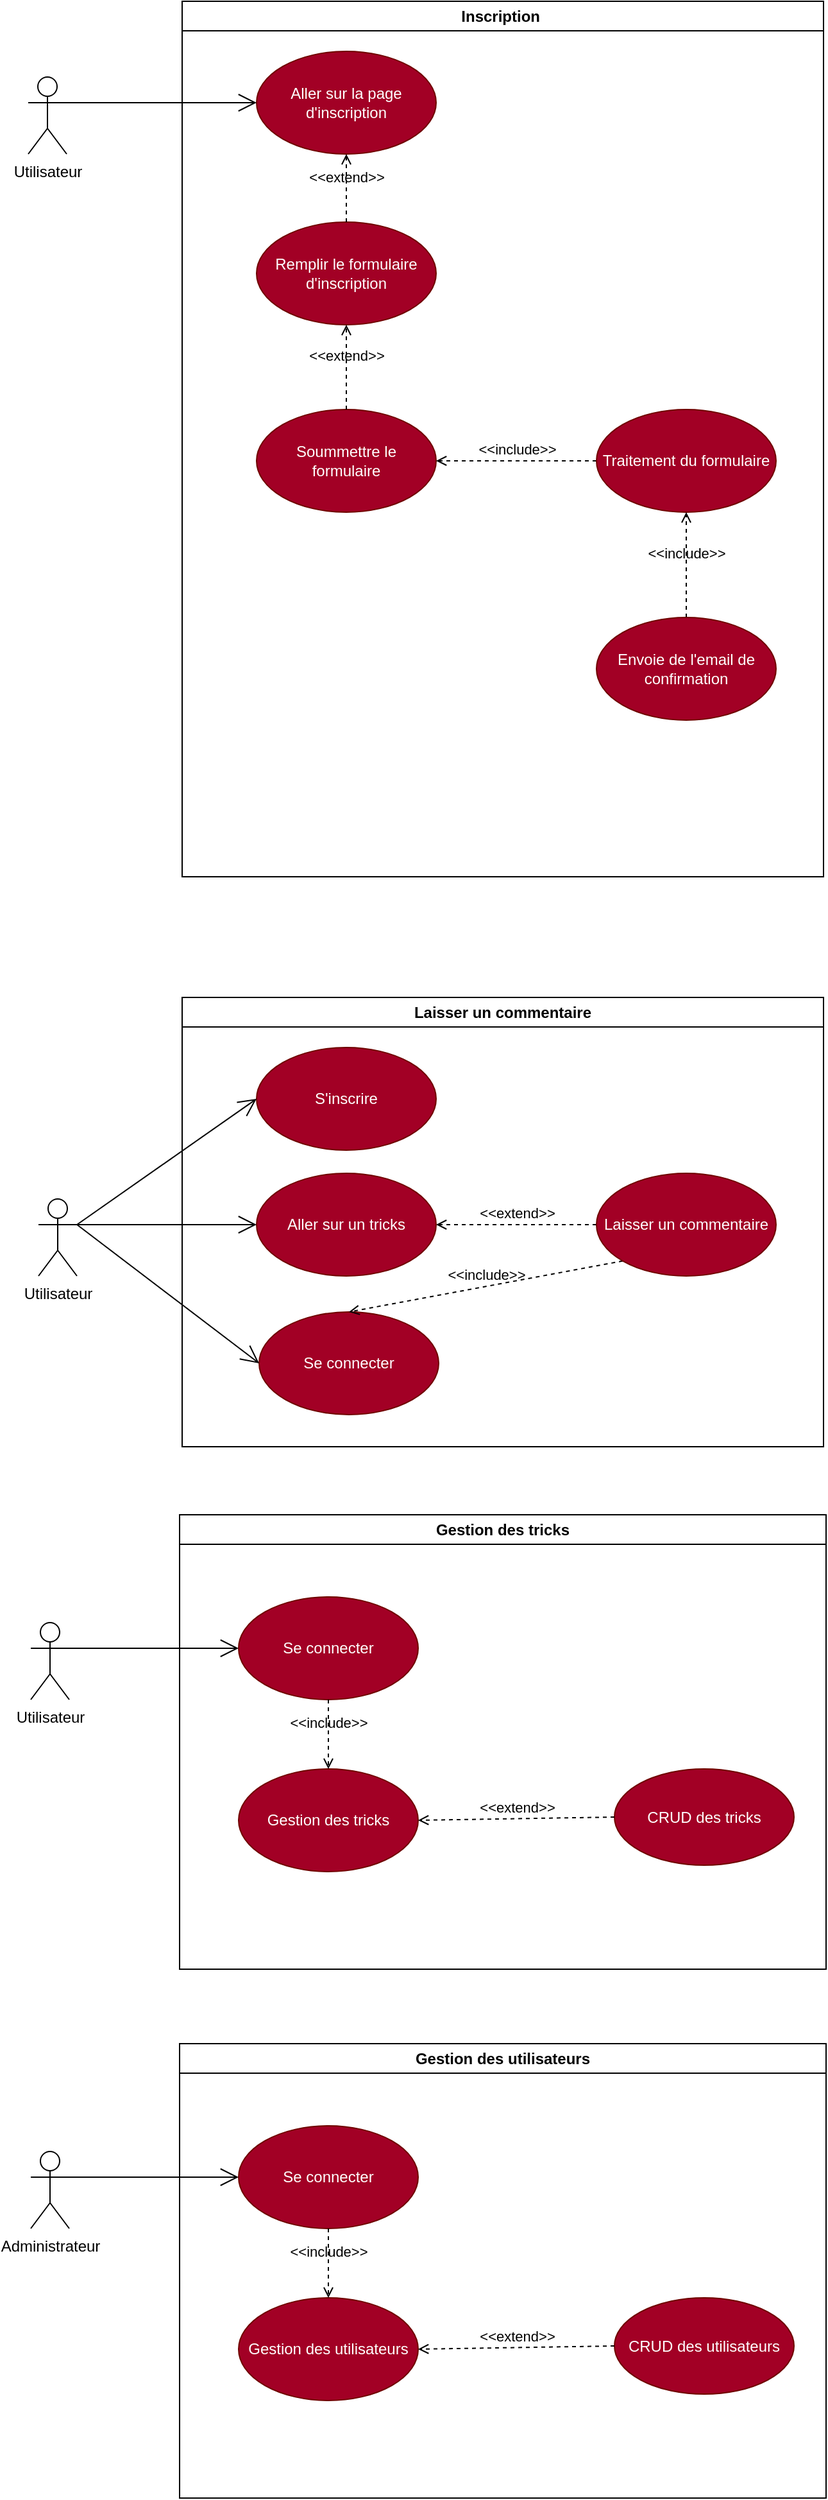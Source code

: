 <mxfile version="22.1.22" type="embed">
  <diagram name="Page-1" id="Rxd45JZoh64sPUJfa_ve">
    <mxGraphModel dx="299" dy="2749" grid="0" gridSize="10" guides="1" tooltips="1" connect="1" arrows="1" fold="1" page="0" pageScale="1" pageWidth="827" pageHeight="1169" background="none" math="0" shadow="0">
      <root>
        <mxCell id="0" />
        <mxCell id="1" parent="0" />
        <mxCell id="8laq0RoM2ey0Ij8nhhd4-25" value="Utilisateur" style="shape=umlActor;verticalLabelPosition=bottom;verticalAlign=top;html=1;" parent="1" vertex="1">
          <mxGeometry x="58" y="-763" width="30" height="60" as="geometry" />
        </mxCell>
        <mxCell id="8laq0RoM2ey0Ij8nhhd4-28" value="Laisser un commentaire" style="swimlane;whiteSpace=wrap;html=1;" parent="1" vertex="1">
          <mxGeometry x="170" y="-920" width="500" height="350" as="geometry">
            <mxRectangle x="140" y="-50" width="190" height="30" as="alternateBounds" />
          </mxGeometry>
        </mxCell>
        <mxCell id="8laq0RoM2ey0Ij8nhhd4-34" value="Se connecter" style="ellipse;whiteSpace=wrap;html=1;fillColor=#a20025;fontColor=#ffffff;strokeColor=#6F0000;" parent="8laq0RoM2ey0Ij8nhhd4-28" vertex="1">
          <mxGeometry x="60" y="245" width="140" height="80" as="geometry" />
        </mxCell>
        <mxCell id="v-ckY8yD7APHbJe-M74S-47" value="&amp;lt;&amp;lt;extend&amp;gt;&amp;gt;" style="html=1;verticalAlign=bottom;labelBackgroundColor=none;endArrow=open;endFill=0;dashed=1;rounded=0;entryX=1;entryY=0.5;entryDx=0;entryDy=0;exitX=0;exitY=0.5;exitDx=0;exitDy=0;" parent="8laq0RoM2ey0Ij8nhhd4-28" source="ynBs6C8RVd4OaE_7h5wW-11" target="ynBs6C8RVd4OaE_7h5wW-7" edge="1">
          <mxGeometry width="160" relative="1" as="geometry">
            <mxPoint x="128" y="461" as="sourcePoint" />
            <mxPoint x="132" y="438" as="targetPoint" />
          </mxGeometry>
        </mxCell>
        <mxCell id="D7e3qFoikxUyCczRgADE-1" value="S&#39;inscrire" style="ellipse;whiteSpace=wrap;html=1;fillColor=#a20025;fontColor=#ffffff;strokeColor=#6F0000;" parent="8laq0RoM2ey0Ij8nhhd4-28" vertex="1">
          <mxGeometry x="58" y="39" width="140" height="80" as="geometry" />
        </mxCell>
        <mxCell id="ynBs6C8RVd4OaE_7h5wW-7" value="Aller sur un tricks" style="ellipse;whiteSpace=wrap;html=1;fillColor=#a20025;fontColor=#ffffff;strokeColor=#6F0000;" parent="8laq0RoM2ey0Ij8nhhd4-28" vertex="1">
          <mxGeometry x="58" y="137" width="140" height="80" as="geometry" />
        </mxCell>
        <mxCell id="ynBs6C8RVd4OaE_7h5wW-10" value="&amp;lt;&amp;lt;include&amp;gt;&amp;gt;" style="html=1;verticalAlign=bottom;labelBackgroundColor=none;endArrow=open;endFill=0;dashed=1;rounded=0;exitX=0;exitY=1;exitDx=0;exitDy=0;entryX=0.5;entryY=0;entryDx=0;entryDy=0;" parent="8laq0RoM2ey0Ij8nhhd4-28" source="ynBs6C8RVd4OaE_7h5wW-11" target="8laq0RoM2ey0Ij8nhhd4-34" edge="1">
          <mxGeometry width="160" relative="1" as="geometry">
            <mxPoint x="210" y="204.5" as="sourcePoint" />
            <mxPoint x="353" y="119" as="targetPoint" />
            <mxPoint as="offset" />
          </mxGeometry>
        </mxCell>
        <mxCell id="ynBs6C8RVd4OaE_7h5wW-11" value="Laisser un commentaire" style="ellipse;whiteSpace=wrap;html=1;fillColor=#a20025;fontColor=#ffffff;strokeColor=#6F0000;" parent="8laq0RoM2ey0Ij8nhhd4-28" vertex="1">
          <mxGeometry x="323" y="137" width="140" height="80" as="geometry" />
        </mxCell>
        <mxCell id="8laq0RoM2ey0Ij8nhhd4-33" value="" style="endArrow=open;endFill=1;endSize=12;html=1;rounded=0;entryX=0;entryY=0.5;entryDx=0;entryDy=0;exitX=1;exitY=0.333;exitDx=0;exitDy=0;exitPerimeter=0;" parent="1" source="8laq0RoM2ey0Ij8nhhd4-25" target="8laq0RoM2ey0Ij8nhhd4-34" edge="1">
          <mxGeometry width="160" relative="1" as="geometry">
            <mxPoint x="130" y="-570" as="sourcePoint" />
            <mxPoint x="240" y="-720" as="targetPoint" />
          </mxGeometry>
        </mxCell>
        <mxCell id="D7e3qFoikxUyCczRgADE-2" value="" style="endArrow=open;endFill=1;endSize=12;html=1;rounded=0;entryX=0;entryY=0.5;entryDx=0;entryDy=0;exitX=1;exitY=0.333;exitDx=0;exitDy=0;exitPerimeter=0;" parent="1" source="8laq0RoM2ey0Ij8nhhd4-25" target="D7e3qFoikxUyCczRgADE-1" edge="1">
          <mxGeometry width="160" relative="1" as="geometry">
            <mxPoint x="170" y="-740" as="sourcePoint" />
            <mxPoint x="290" y="-670" as="targetPoint" />
          </mxGeometry>
        </mxCell>
        <mxCell id="ynBs6C8RVd4OaE_7h5wW-9" value="" style="endArrow=open;endFill=1;endSize=12;html=1;rounded=0;entryX=0;entryY=0.5;entryDx=0;entryDy=0;exitX=1;exitY=0.333;exitDx=0;exitDy=0;exitPerimeter=0;" parent="1" source="8laq0RoM2ey0Ij8nhhd4-25" target="ynBs6C8RVd4OaE_7h5wW-7" edge="1">
          <mxGeometry width="160" relative="1" as="geometry">
            <mxPoint x="-29.5" y="-590" as="sourcePoint" />
            <mxPoint x="119.5" y="-468" as="targetPoint" />
          </mxGeometry>
        </mxCell>
        <mxCell id="ynBs6C8RVd4OaE_7h5wW-23" value="Utilisateur" style="shape=umlActor;verticalLabelPosition=bottom;verticalAlign=top;html=1;" parent="1" vertex="1">
          <mxGeometry x="52" y="-433" width="30" height="60" as="geometry" />
        </mxCell>
        <mxCell id="ynBs6C8RVd4OaE_7h5wW-24" value="" style="endArrow=open;endFill=1;endSize=12;html=1;rounded=0;exitX=1;exitY=0.333;exitDx=0;exitDy=0;exitPerimeter=0;entryX=0;entryY=0.5;entryDx=0;entryDy=0;" parent="1" source="ynBs6C8RVd4OaE_7h5wW-23" target="ynBs6C8RVd4OaE_7h5wW-29" edge="1">
          <mxGeometry width="160" relative="1" as="geometry">
            <mxPoint x="375" y="-87" as="sourcePoint" />
            <mxPoint x="475" y="-87" as="targetPoint" />
          </mxGeometry>
        </mxCell>
        <mxCell id="ynBs6C8RVd4OaE_7h5wW-25" value="Gestion des tricks" style="swimlane;whiteSpace=wrap;html=1;" parent="1" vertex="1">
          <mxGeometry x="168" y="-517" width="504" height="354" as="geometry">
            <mxRectangle x="140" y="-50" width="190" height="30" as="alternateBounds" />
          </mxGeometry>
        </mxCell>
        <mxCell id="ynBs6C8RVd4OaE_7h5wW-28" value="Gestion des tricks" style="ellipse;whiteSpace=wrap;html=1;fillColor=#a20025;fontColor=#ffffff;strokeColor=#6F0000;" parent="ynBs6C8RVd4OaE_7h5wW-25" vertex="1">
          <mxGeometry x="46" y="198" width="140" height="80" as="geometry" />
        </mxCell>
        <mxCell id="ynBs6C8RVd4OaE_7h5wW-29" value="Se connecter" style="ellipse;whiteSpace=wrap;html=1;fillColor=#a20025;fontColor=#ffffff;strokeColor=#6F0000;" parent="ynBs6C8RVd4OaE_7h5wW-25" vertex="1">
          <mxGeometry x="46" y="64" width="140" height="80" as="geometry" />
        </mxCell>
        <mxCell id="ynBs6C8RVd4OaE_7h5wW-32" value="CRUD des tricks" style="ellipse;whiteSpace=wrap;html=1;fillColor=#a20025;fontColor=#ffffff;strokeColor=#6F0000;" parent="ynBs6C8RVd4OaE_7h5wW-25" vertex="1">
          <mxGeometry x="339" y="198" width="140" height="75" as="geometry" />
        </mxCell>
        <mxCell id="ynBs6C8RVd4OaE_7h5wW-33" value="&amp;lt;&amp;lt;include&amp;gt;&amp;gt;" style="html=1;verticalAlign=bottom;labelBackgroundColor=none;endArrow=open;endFill=0;dashed=1;rounded=0;exitX=0.5;exitY=1;exitDx=0;exitDy=0;entryX=0.5;entryY=0;entryDx=0;entryDy=0;" parent="ynBs6C8RVd4OaE_7h5wW-25" source="ynBs6C8RVd4OaE_7h5wW-29" target="ynBs6C8RVd4OaE_7h5wW-28" edge="1">
          <mxGeometry width="160" relative="1" as="geometry">
            <mxPoint x="200" y="439.5" as="sourcePoint" />
            <mxPoint x="360" y="439.5" as="targetPoint" />
            <Array as="points" />
          </mxGeometry>
        </mxCell>
        <mxCell id="ynBs6C8RVd4OaE_7h5wW-36" value="&amp;lt;&amp;lt;extend&amp;gt;&amp;gt;" style="html=1;verticalAlign=bottom;labelBackgroundColor=none;endArrow=open;endFill=0;dashed=1;rounded=0;exitX=0;exitY=0.5;exitDx=0;exitDy=0;entryX=1;entryY=0.5;entryDx=0;entryDy=0;" parent="ynBs6C8RVd4OaE_7h5wW-25" source="ynBs6C8RVd4OaE_7h5wW-32" target="ynBs6C8RVd4OaE_7h5wW-28" edge="1">
          <mxGeometry width="160" relative="1" as="geometry">
            <mxPoint x="200" y="230" as="sourcePoint" />
            <mxPoint x="360" y="230" as="targetPoint" />
          </mxGeometry>
        </mxCell>
        <mxCell id="ynBs6C8RVd4OaE_7h5wW-51" value="Utilisateur" style="shape=umlActor;verticalLabelPosition=bottom;verticalAlign=top;html=1;" parent="1" vertex="1">
          <mxGeometry x="50" y="-1637" width="30" height="60" as="geometry" />
        </mxCell>
        <mxCell id="ynBs6C8RVd4OaE_7h5wW-52" value="Inscription&amp;nbsp;" style="swimlane;whiteSpace=wrap;html=1;" parent="1" vertex="1">
          <mxGeometry x="170" y="-1696" width="500" height="682" as="geometry">
            <mxRectangle x="140" y="-50" width="190" height="30" as="alternateBounds" />
          </mxGeometry>
        </mxCell>
        <mxCell id="ynBs6C8RVd4OaE_7h5wW-55" value="Aller sur la page d&#39;inscription" style="ellipse;whiteSpace=wrap;html=1;fillColor=#a20025;fontColor=#ffffff;strokeColor=#6F0000;" parent="ynBs6C8RVd4OaE_7h5wW-52" vertex="1">
          <mxGeometry x="58" y="39" width="140" height="80" as="geometry" />
        </mxCell>
        <mxCell id="ynBs6C8RVd4OaE_7h5wW-56" value="Remplir le formulaire d&#39;inscription" style="ellipse;whiteSpace=wrap;html=1;fillColor=#a20025;fontColor=#ffffff;strokeColor=#6F0000;" parent="ynBs6C8RVd4OaE_7h5wW-52" vertex="1">
          <mxGeometry x="58" y="172" width="140" height="80" as="geometry" />
        </mxCell>
        <mxCell id="ynBs6C8RVd4OaE_7h5wW-62" value="&amp;lt;&amp;lt;extend&amp;gt;&amp;gt;" style="html=1;verticalAlign=bottom;labelBackgroundColor=none;endArrow=open;endFill=0;dashed=1;rounded=0;entryX=0.5;entryY=1;entryDx=0;entryDy=0;exitX=0.5;exitY=0;exitDx=0;exitDy=0;" parent="ynBs6C8RVd4OaE_7h5wW-52" source="ynBs6C8RVd4OaE_7h5wW-56" target="ynBs6C8RVd4OaE_7h5wW-55" edge="1">
          <mxGeometry width="160" relative="1" as="geometry">
            <mxPoint x="344" y="95" as="sourcePoint" />
            <mxPoint x="219" y="95" as="targetPoint" />
          </mxGeometry>
        </mxCell>
        <mxCell id="ynBs6C8RVd4OaE_7h5wW-64" value="Soummettre le &lt;br&gt;formulaire" style="ellipse;whiteSpace=wrap;html=1;fillColor=#a20025;fontColor=#ffffff;strokeColor=#6F0000;" parent="ynBs6C8RVd4OaE_7h5wW-52" vertex="1">
          <mxGeometry x="58" y="318" width="140" height="80" as="geometry" />
        </mxCell>
        <mxCell id="ynBs6C8RVd4OaE_7h5wW-65" value="&amp;lt;&amp;lt;extend&amp;gt;&amp;gt;" style="html=1;verticalAlign=bottom;labelBackgroundColor=none;endArrow=open;endFill=0;dashed=1;rounded=0;entryX=0.5;entryY=1;entryDx=0;entryDy=0;exitX=0.5;exitY=0;exitDx=0;exitDy=0;" parent="ynBs6C8RVd4OaE_7h5wW-52" source="ynBs6C8RVd4OaE_7h5wW-64" target="ynBs6C8RVd4OaE_7h5wW-56" edge="1">
          <mxGeometry width="160" relative="1" as="geometry">
            <mxPoint x="344" y="241" as="sourcePoint" />
            <mxPoint x="128" y="265" as="targetPoint" />
          </mxGeometry>
        </mxCell>
        <mxCell id="ynBs6C8RVd4OaE_7h5wW-66" value="&amp;lt;&amp;lt;include&amp;gt;&amp;gt;" style="html=1;verticalAlign=bottom;labelBackgroundColor=none;endArrow=open;endFill=0;dashed=1;rounded=0;entryX=1;entryY=0.5;entryDx=0;entryDy=0;exitX=0;exitY=0.5;exitDx=0;exitDy=0;" parent="ynBs6C8RVd4OaE_7h5wW-52" source="ynBs6C8RVd4OaE_7h5wW-67" target="ynBs6C8RVd4OaE_7h5wW-64" edge="1">
          <mxGeometry width="160" relative="1" as="geometry">
            <mxPoint x="363" y="342" as="sourcePoint" />
            <mxPoint x="221.0" y="349.0" as="targetPoint" />
            <mxPoint as="offset" />
          </mxGeometry>
        </mxCell>
        <mxCell id="ynBs6C8RVd4OaE_7h5wW-67" value="Traitement du formulaire" style="ellipse;whiteSpace=wrap;html=1;fillColor=#a20025;fontColor=#ffffff;strokeColor=#6F0000;" parent="ynBs6C8RVd4OaE_7h5wW-52" vertex="1">
          <mxGeometry x="323" y="318" width="140" height="80" as="geometry" />
        </mxCell>
        <mxCell id="ynBs6C8RVd4OaE_7h5wW-68" value="&amp;lt;&amp;lt;include&amp;gt;&amp;gt;" style="html=1;verticalAlign=bottom;labelBackgroundColor=none;endArrow=open;endFill=0;dashed=1;rounded=0;entryX=0.5;entryY=1;entryDx=0;entryDy=0;exitX=0.5;exitY=0;exitDx=0;exitDy=0;" parent="ynBs6C8RVd4OaE_7h5wW-52" source="ynBs6C8RVd4OaE_7h5wW-69" target="ynBs6C8RVd4OaE_7h5wW-67" edge="1">
          <mxGeometry width="160" relative="1" as="geometry">
            <mxPoint x="357" y="507" as="sourcePoint" />
            <mxPoint x="192" y="523" as="targetPoint" />
            <mxPoint as="offset" />
          </mxGeometry>
        </mxCell>
        <mxCell id="ynBs6C8RVd4OaE_7h5wW-69" value="Envoie de l&#39;email de confirmation" style="ellipse;whiteSpace=wrap;html=1;fillColor=#a20025;fontColor=#ffffff;strokeColor=#6F0000;" parent="ynBs6C8RVd4OaE_7h5wW-52" vertex="1">
          <mxGeometry x="323" y="480" width="140" height="80" as="geometry" />
        </mxCell>
        <mxCell id="ynBs6C8RVd4OaE_7h5wW-60" value="" style="endArrow=open;endFill=1;endSize=12;html=1;rounded=0;entryX=0;entryY=0.5;entryDx=0;entryDy=0;exitX=1;exitY=0.333;exitDx=0;exitDy=0;exitPerimeter=0;" parent="1" source="ynBs6C8RVd4OaE_7h5wW-51" target="ynBs6C8RVd4OaE_7h5wW-55" edge="1">
          <mxGeometry width="160" relative="1" as="geometry">
            <mxPoint x="170" y="-1516" as="sourcePoint" />
            <mxPoint x="290" y="-1446" as="targetPoint" />
          </mxGeometry>
        </mxCell>
        <mxCell id="ynBs6C8RVd4OaE_7h5wW-72" value="Administrateur" style="shape=umlActor;verticalLabelPosition=bottom;verticalAlign=top;html=1;" parent="1" vertex="1">
          <mxGeometry x="52" y="-21" width="30" height="60" as="geometry" />
        </mxCell>
        <mxCell id="ynBs6C8RVd4OaE_7h5wW-73" value="" style="endArrow=open;endFill=1;endSize=12;html=1;rounded=0;exitX=1;exitY=0.333;exitDx=0;exitDy=0;exitPerimeter=0;entryX=0;entryY=0.5;entryDx=0;entryDy=0;" parent="1" source="ynBs6C8RVd4OaE_7h5wW-72" target="ynBs6C8RVd4OaE_7h5wW-76" edge="1">
          <mxGeometry width="160" relative="1" as="geometry">
            <mxPoint x="375" y="325" as="sourcePoint" />
            <mxPoint x="475" y="325" as="targetPoint" />
          </mxGeometry>
        </mxCell>
        <mxCell id="ynBs6C8RVd4OaE_7h5wW-74" value="Gestion des utilisateurs" style="swimlane;whiteSpace=wrap;html=1;" parent="1" vertex="1">
          <mxGeometry x="168" y="-105" width="504" height="354" as="geometry">
            <mxRectangle x="140" y="-50" width="190" height="30" as="alternateBounds" />
          </mxGeometry>
        </mxCell>
        <mxCell id="ynBs6C8RVd4OaE_7h5wW-75" value="Gestion des utilisateurs" style="ellipse;whiteSpace=wrap;html=1;fillColor=#a20025;fontColor=#ffffff;strokeColor=#6F0000;" parent="ynBs6C8RVd4OaE_7h5wW-74" vertex="1">
          <mxGeometry x="46" y="198" width="140" height="80" as="geometry" />
        </mxCell>
        <mxCell id="ynBs6C8RVd4OaE_7h5wW-76" value="Se connecter" style="ellipse;whiteSpace=wrap;html=1;fillColor=#a20025;fontColor=#ffffff;strokeColor=#6F0000;" parent="ynBs6C8RVd4OaE_7h5wW-74" vertex="1">
          <mxGeometry x="46" y="64" width="140" height="80" as="geometry" />
        </mxCell>
        <mxCell id="ynBs6C8RVd4OaE_7h5wW-77" value="CRUD des utilisateurs" style="ellipse;whiteSpace=wrap;html=1;fillColor=#a20025;fontColor=#ffffff;strokeColor=#6F0000;" parent="ynBs6C8RVd4OaE_7h5wW-74" vertex="1">
          <mxGeometry x="339" y="198" width="140" height="75" as="geometry" />
        </mxCell>
        <mxCell id="ynBs6C8RVd4OaE_7h5wW-78" value="&amp;lt;&amp;lt;include&amp;gt;&amp;gt;" style="html=1;verticalAlign=bottom;labelBackgroundColor=none;endArrow=open;endFill=0;dashed=1;rounded=0;exitX=0.5;exitY=1;exitDx=0;exitDy=0;entryX=0.5;entryY=0;entryDx=0;entryDy=0;" parent="ynBs6C8RVd4OaE_7h5wW-74" source="ynBs6C8RVd4OaE_7h5wW-76" target="ynBs6C8RVd4OaE_7h5wW-75" edge="1">
          <mxGeometry width="160" relative="1" as="geometry">
            <mxPoint x="200" y="439.5" as="sourcePoint" />
            <mxPoint x="360" y="439.5" as="targetPoint" />
            <Array as="points" />
          </mxGeometry>
        </mxCell>
        <mxCell id="ynBs6C8RVd4OaE_7h5wW-79" value="&amp;lt;&amp;lt;extend&amp;gt;&amp;gt;" style="html=1;verticalAlign=bottom;labelBackgroundColor=none;endArrow=open;endFill=0;dashed=1;rounded=0;exitX=0;exitY=0.5;exitDx=0;exitDy=0;entryX=1;entryY=0.5;entryDx=0;entryDy=0;" parent="ynBs6C8RVd4OaE_7h5wW-74" source="ynBs6C8RVd4OaE_7h5wW-77" target="ynBs6C8RVd4OaE_7h5wW-75" edge="1">
          <mxGeometry width="160" relative="1" as="geometry">
            <mxPoint x="200" y="230" as="sourcePoint" />
            <mxPoint x="360" y="230" as="targetPoint" />
          </mxGeometry>
        </mxCell>
      </root>
    </mxGraphModel>
  </diagram>
</mxfile>
